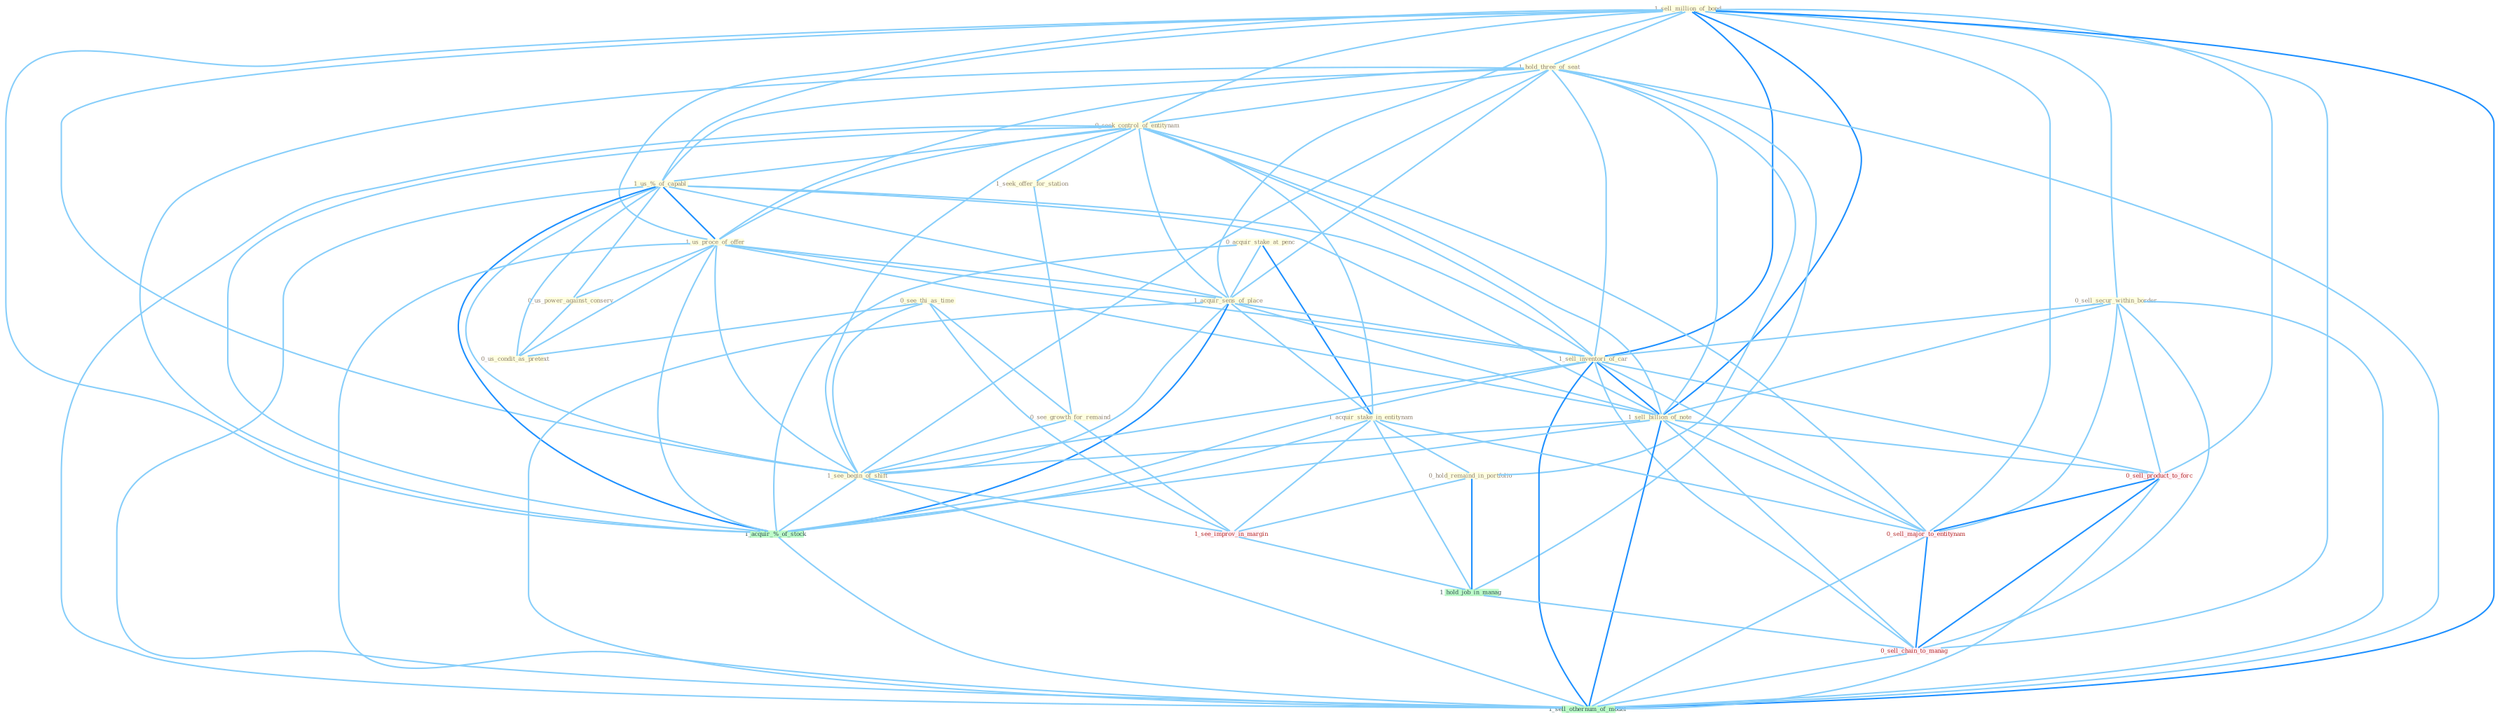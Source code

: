 Graph G{ 
    node
    [shape=polygon,style=filled,width=.5,height=.06,color="#BDFCC9",fixedsize=true,fontsize=4,
    fontcolor="#2f4f4f"];
    {node
    [color="#ffffe0", fontcolor="#8b7d6b"] "1_sell_million_of_bond " "1_hold_three_of_seat " "0_seek_control_of_entitynam " "0_acquir_stake_at_penc " "1_us_%_of_capabl " "1_seek_offer_for_station " "1_us_proce_of_offer " "0_sell_secur_within_border " "0_us_power_against_conserv " "1_acquir_sens_of_place " "1_sell_inventori_of_car " "0_see_thi_as_time " "0_see_growth_for_remaind " "1_sell_billion_of_note " "1_acquir_stake_in_entitynam " "1_see_begin_of_shift " "0_us_condit_as_pretext " "0_hold_remaind_in_portfolio "}
{node [color="#fff0f5", fontcolor="#b22222"] "1_see_improv_in_margin " "0_sell_product_to_forc " "0_sell_major_to_entitynam " "0_sell_chain_to_manag "}
edge [color="#B0E2FF"];

	"1_sell_million_of_bond " -- "1_hold_three_of_seat " [w="1", color="#87cefa" ];
	"1_sell_million_of_bond " -- "0_seek_control_of_entitynam " [w="1", color="#87cefa" ];
	"1_sell_million_of_bond " -- "1_us_%_of_capabl " [w="1", color="#87cefa" ];
	"1_sell_million_of_bond " -- "1_us_proce_of_offer " [w="1", color="#87cefa" ];
	"1_sell_million_of_bond " -- "0_sell_secur_within_border " [w="1", color="#87cefa" ];
	"1_sell_million_of_bond " -- "1_acquir_sens_of_place " [w="1", color="#87cefa" ];
	"1_sell_million_of_bond " -- "1_sell_inventori_of_car " [w="2", color="#1e90ff" , len=0.8];
	"1_sell_million_of_bond " -- "1_sell_billion_of_note " [w="2", color="#1e90ff" , len=0.8];
	"1_sell_million_of_bond " -- "1_see_begin_of_shift " [w="1", color="#87cefa" ];
	"1_sell_million_of_bond " -- "1_acquir_%_of_stock " [w="1", color="#87cefa" ];
	"1_sell_million_of_bond " -- "0_sell_product_to_forc " [w="1", color="#87cefa" ];
	"1_sell_million_of_bond " -- "0_sell_major_to_entitynam " [w="1", color="#87cefa" ];
	"1_sell_million_of_bond " -- "0_sell_chain_to_manag " [w="1", color="#87cefa" ];
	"1_sell_million_of_bond " -- "1_sell_othernum_of_model " [w="2", color="#1e90ff" , len=0.8];
	"1_hold_three_of_seat " -- "0_seek_control_of_entitynam " [w="1", color="#87cefa" ];
	"1_hold_three_of_seat " -- "1_us_%_of_capabl " [w="1", color="#87cefa" ];
	"1_hold_three_of_seat " -- "1_us_proce_of_offer " [w="1", color="#87cefa" ];
	"1_hold_three_of_seat " -- "1_acquir_sens_of_place " [w="1", color="#87cefa" ];
	"1_hold_three_of_seat " -- "1_sell_inventori_of_car " [w="1", color="#87cefa" ];
	"1_hold_three_of_seat " -- "1_sell_billion_of_note " [w="1", color="#87cefa" ];
	"1_hold_three_of_seat " -- "1_see_begin_of_shift " [w="1", color="#87cefa" ];
	"1_hold_three_of_seat " -- "0_hold_remaind_in_portfolio " [w="1", color="#87cefa" ];
	"1_hold_three_of_seat " -- "1_acquir_%_of_stock " [w="1", color="#87cefa" ];
	"1_hold_three_of_seat " -- "1_hold_job_in_manag " [w="1", color="#87cefa" ];
	"1_hold_three_of_seat " -- "1_sell_othernum_of_model " [w="1", color="#87cefa" ];
	"0_seek_control_of_entitynam " -- "1_us_%_of_capabl " [w="1", color="#87cefa" ];
	"0_seek_control_of_entitynam " -- "1_seek_offer_for_station " [w="1", color="#87cefa" ];
	"0_seek_control_of_entitynam " -- "1_us_proce_of_offer " [w="1", color="#87cefa" ];
	"0_seek_control_of_entitynam " -- "1_acquir_sens_of_place " [w="1", color="#87cefa" ];
	"0_seek_control_of_entitynam " -- "1_sell_inventori_of_car " [w="1", color="#87cefa" ];
	"0_seek_control_of_entitynam " -- "1_sell_billion_of_note " [w="1", color="#87cefa" ];
	"0_seek_control_of_entitynam " -- "1_acquir_stake_in_entitynam " [w="1", color="#87cefa" ];
	"0_seek_control_of_entitynam " -- "1_see_begin_of_shift " [w="1", color="#87cefa" ];
	"0_seek_control_of_entitynam " -- "1_acquir_%_of_stock " [w="1", color="#87cefa" ];
	"0_seek_control_of_entitynam " -- "0_sell_major_to_entitynam " [w="1", color="#87cefa" ];
	"0_seek_control_of_entitynam " -- "1_sell_othernum_of_model " [w="1", color="#87cefa" ];
	"0_acquir_stake_at_penc " -- "1_acquir_sens_of_place " [w="1", color="#87cefa" ];
	"0_acquir_stake_at_penc " -- "1_acquir_stake_in_entitynam " [w="2", color="#1e90ff" , len=0.8];
	"0_acquir_stake_at_penc " -- "1_acquir_%_of_stock " [w="1", color="#87cefa" ];
	"1_us_%_of_capabl " -- "1_us_proce_of_offer " [w="2", color="#1e90ff" , len=0.8];
	"1_us_%_of_capabl " -- "0_us_power_against_conserv " [w="1", color="#87cefa" ];
	"1_us_%_of_capabl " -- "1_acquir_sens_of_place " [w="1", color="#87cefa" ];
	"1_us_%_of_capabl " -- "1_sell_inventori_of_car " [w="1", color="#87cefa" ];
	"1_us_%_of_capabl " -- "1_sell_billion_of_note " [w="1", color="#87cefa" ];
	"1_us_%_of_capabl " -- "1_see_begin_of_shift " [w="1", color="#87cefa" ];
	"1_us_%_of_capabl " -- "0_us_condit_as_pretext " [w="1", color="#87cefa" ];
	"1_us_%_of_capabl " -- "1_acquir_%_of_stock " [w="2", color="#1e90ff" , len=0.8];
	"1_us_%_of_capabl " -- "1_sell_othernum_of_model " [w="1", color="#87cefa" ];
	"1_seek_offer_for_station " -- "0_see_growth_for_remaind " [w="1", color="#87cefa" ];
	"1_us_proce_of_offer " -- "0_us_power_against_conserv " [w="1", color="#87cefa" ];
	"1_us_proce_of_offer " -- "1_acquir_sens_of_place " [w="1", color="#87cefa" ];
	"1_us_proce_of_offer " -- "1_sell_inventori_of_car " [w="1", color="#87cefa" ];
	"1_us_proce_of_offer " -- "1_sell_billion_of_note " [w="1", color="#87cefa" ];
	"1_us_proce_of_offer " -- "1_see_begin_of_shift " [w="1", color="#87cefa" ];
	"1_us_proce_of_offer " -- "0_us_condit_as_pretext " [w="1", color="#87cefa" ];
	"1_us_proce_of_offer " -- "1_acquir_%_of_stock " [w="1", color="#87cefa" ];
	"1_us_proce_of_offer " -- "1_sell_othernum_of_model " [w="1", color="#87cefa" ];
	"0_sell_secur_within_border " -- "1_sell_inventori_of_car " [w="1", color="#87cefa" ];
	"0_sell_secur_within_border " -- "1_sell_billion_of_note " [w="1", color="#87cefa" ];
	"0_sell_secur_within_border " -- "0_sell_product_to_forc " [w="1", color="#87cefa" ];
	"0_sell_secur_within_border " -- "0_sell_major_to_entitynam " [w="1", color="#87cefa" ];
	"0_sell_secur_within_border " -- "0_sell_chain_to_manag " [w="1", color="#87cefa" ];
	"0_sell_secur_within_border " -- "1_sell_othernum_of_model " [w="1", color="#87cefa" ];
	"0_us_power_against_conserv " -- "0_us_condit_as_pretext " [w="1", color="#87cefa" ];
	"1_acquir_sens_of_place " -- "1_sell_inventori_of_car " [w="1", color="#87cefa" ];
	"1_acquir_sens_of_place " -- "1_sell_billion_of_note " [w="1", color="#87cefa" ];
	"1_acquir_sens_of_place " -- "1_acquir_stake_in_entitynam " [w="1", color="#87cefa" ];
	"1_acquir_sens_of_place " -- "1_see_begin_of_shift " [w="1", color="#87cefa" ];
	"1_acquir_sens_of_place " -- "1_acquir_%_of_stock " [w="2", color="#1e90ff" , len=0.8];
	"1_acquir_sens_of_place " -- "1_sell_othernum_of_model " [w="1", color="#87cefa" ];
	"1_sell_inventori_of_car " -- "1_sell_billion_of_note " [w="2", color="#1e90ff" , len=0.8];
	"1_sell_inventori_of_car " -- "1_see_begin_of_shift " [w="1", color="#87cefa" ];
	"1_sell_inventori_of_car " -- "1_acquir_%_of_stock " [w="1", color="#87cefa" ];
	"1_sell_inventori_of_car " -- "0_sell_product_to_forc " [w="1", color="#87cefa" ];
	"1_sell_inventori_of_car " -- "0_sell_major_to_entitynam " [w="1", color="#87cefa" ];
	"1_sell_inventori_of_car " -- "0_sell_chain_to_manag " [w="1", color="#87cefa" ];
	"1_sell_inventori_of_car " -- "1_sell_othernum_of_model " [w="2", color="#1e90ff" , len=0.8];
	"0_see_thi_as_time " -- "0_see_growth_for_remaind " [w="1", color="#87cefa" ];
	"0_see_thi_as_time " -- "1_see_begin_of_shift " [w="1", color="#87cefa" ];
	"0_see_thi_as_time " -- "0_us_condit_as_pretext " [w="1", color="#87cefa" ];
	"0_see_thi_as_time " -- "1_see_improv_in_margin " [w="1", color="#87cefa" ];
	"0_see_growth_for_remaind " -- "1_see_begin_of_shift " [w="1", color="#87cefa" ];
	"0_see_growth_for_remaind " -- "1_see_improv_in_margin " [w="1", color="#87cefa" ];
	"1_sell_billion_of_note " -- "1_see_begin_of_shift " [w="1", color="#87cefa" ];
	"1_sell_billion_of_note " -- "1_acquir_%_of_stock " [w="1", color="#87cefa" ];
	"1_sell_billion_of_note " -- "0_sell_product_to_forc " [w="1", color="#87cefa" ];
	"1_sell_billion_of_note " -- "0_sell_major_to_entitynam " [w="1", color="#87cefa" ];
	"1_sell_billion_of_note " -- "0_sell_chain_to_manag " [w="1", color="#87cefa" ];
	"1_sell_billion_of_note " -- "1_sell_othernum_of_model " [w="2", color="#1e90ff" , len=0.8];
	"1_acquir_stake_in_entitynam " -- "0_hold_remaind_in_portfolio " [w="1", color="#87cefa" ];
	"1_acquir_stake_in_entitynam " -- "1_see_improv_in_margin " [w="1", color="#87cefa" ];
	"1_acquir_stake_in_entitynam " -- "1_acquir_%_of_stock " [w="1", color="#87cefa" ];
	"1_acquir_stake_in_entitynam " -- "1_hold_job_in_manag " [w="1", color="#87cefa" ];
	"1_acquir_stake_in_entitynam " -- "0_sell_major_to_entitynam " [w="1", color="#87cefa" ];
	"1_see_begin_of_shift " -- "1_see_improv_in_margin " [w="1", color="#87cefa" ];
	"1_see_begin_of_shift " -- "1_acquir_%_of_stock " [w="1", color="#87cefa" ];
	"1_see_begin_of_shift " -- "1_sell_othernum_of_model " [w="1", color="#87cefa" ];
	"0_hold_remaind_in_portfolio " -- "1_see_improv_in_margin " [w="1", color="#87cefa" ];
	"0_hold_remaind_in_portfolio " -- "1_hold_job_in_manag " [w="2", color="#1e90ff" , len=0.8];
	"1_see_improv_in_margin " -- "1_hold_job_in_manag " [w="1", color="#87cefa" ];
	"1_acquir_%_of_stock " -- "1_sell_othernum_of_model " [w="1", color="#87cefa" ];
	"1_hold_job_in_manag " -- "0_sell_chain_to_manag " [w="1", color="#87cefa" ];
	"0_sell_product_to_forc " -- "0_sell_major_to_entitynam " [w="2", color="#1e90ff" , len=0.8];
	"0_sell_product_to_forc " -- "0_sell_chain_to_manag " [w="2", color="#1e90ff" , len=0.8];
	"0_sell_product_to_forc " -- "1_sell_othernum_of_model " [w="1", color="#87cefa" ];
	"0_sell_major_to_entitynam " -- "0_sell_chain_to_manag " [w="2", color="#1e90ff" , len=0.8];
	"0_sell_major_to_entitynam " -- "1_sell_othernum_of_model " [w="1", color="#87cefa" ];
	"0_sell_chain_to_manag " -- "1_sell_othernum_of_model " [w="1", color="#87cefa" ];
}
